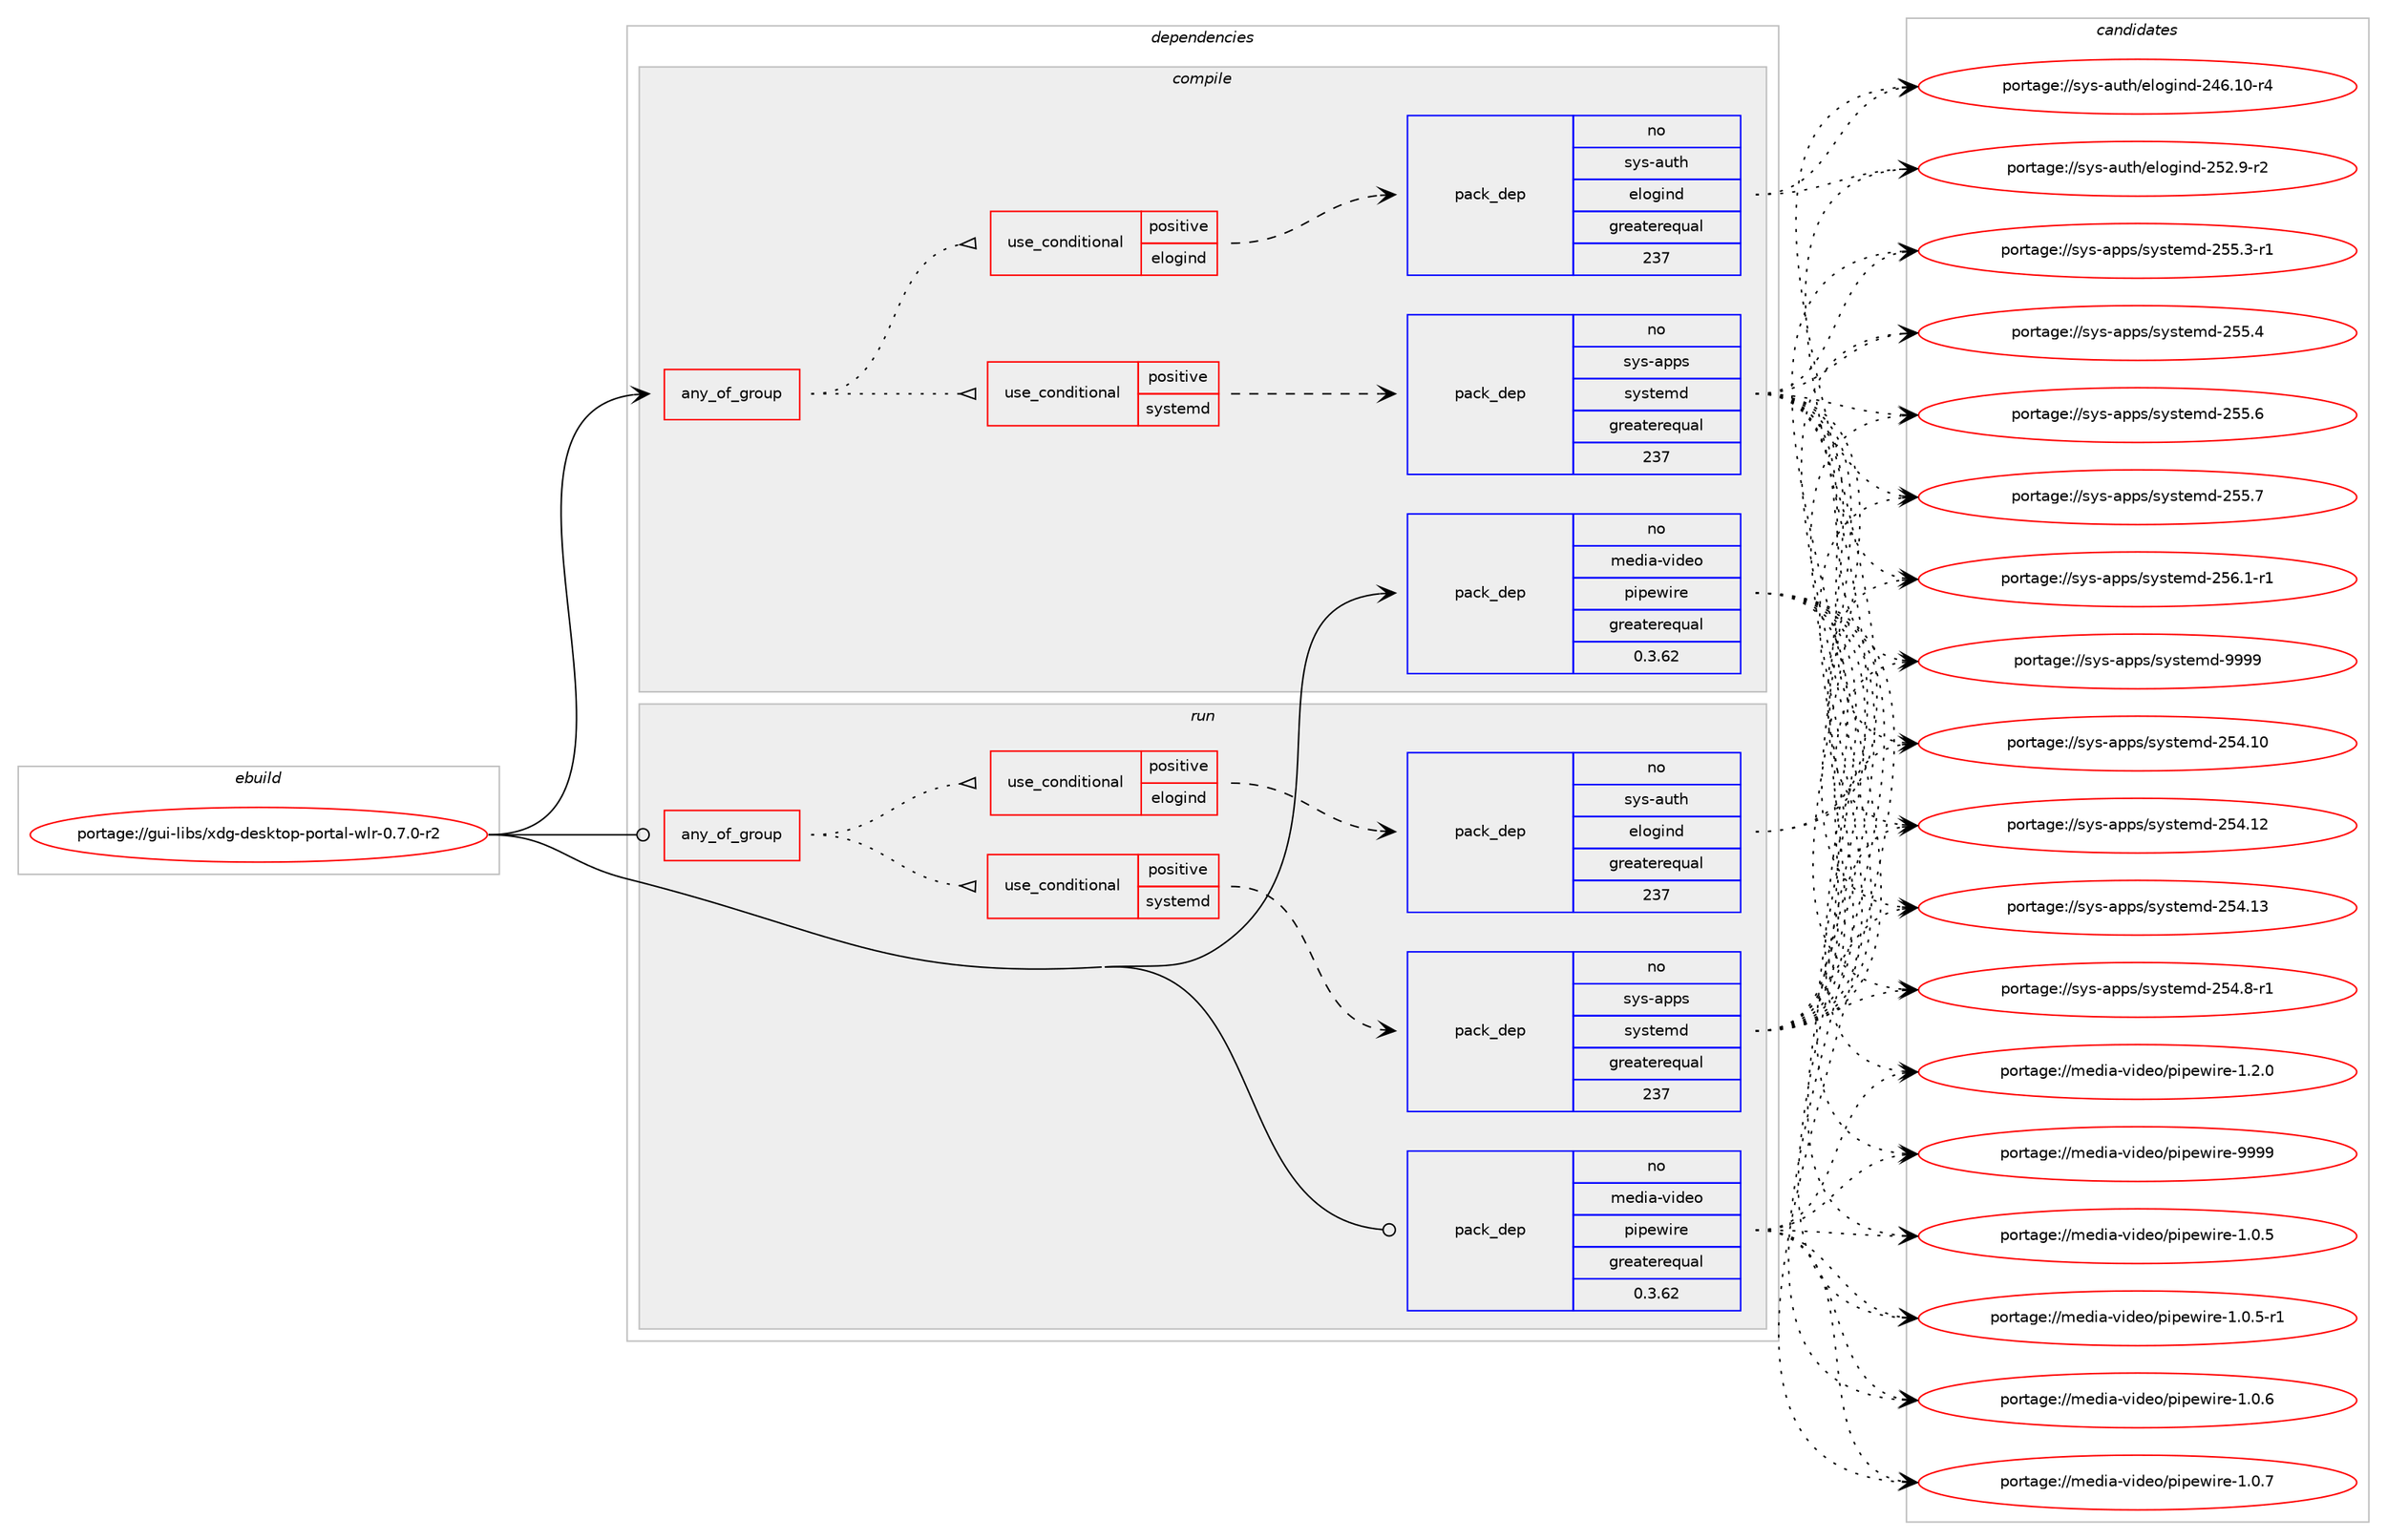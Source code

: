 digraph prolog {

# *************
# Graph options
# *************

newrank=true;
concentrate=true;
compound=true;
graph [rankdir=LR,fontname=Helvetica,fontsize=10,ranksep=1.5];#, ranksep=2.5, nodesep=0.2];
edge  [arrowhead=vee];
node  [fontname=Helvetica,fontsize=10];

# **********
# The ebuild
# **********

subgraph cluster_leftcol {
color=gray;
rank=same;
label=<<i>ebuild</i>>;
id [label="portage://gui-libs/xdg-desktop-portal-wlr-0.7.0-r2", color=red, width=4, href="../gui-libs/xdg-desktop-portal-wlr-0.7.0-r2.svg"];
}

# ****************
# The dependencies
# ****************

subgraph cluster_midcol {
color=gray;
label=<<i>dependencies</i>>;
subgraph cluster_compile {
fillcolor="#eeeeee";
style=filled;
label=<<i>compile</i>>;
subgraph any1422 {
dependency121859 [label=<<TABLE BORDER="0" CELLBORDER="1" CELLSPACING="0" CELLPADDING="4"><TR><TD CELLPADDING="10">any_of_group</TD></TR></TABLE>>, shape=none, color=red];subgraph cond65173 {
dependency121860 [label=<<TABLE BORDER="0" CELLBORDER="1" CELLSPACING="0" CELLPADDING="4"><TR><TD ROWSPAN="3" CELLPADDING="10">use_conditional</TD></TR><TR><TD>positive</TD></TR><TR><TD>systemd</TD></TR></TABLE>>, shape=none, color=red];
subgraph pack55112 {
dependency121861 [label=<<TABLE BORDER="0" CELLBORDER="1" CELLSPACING="0" CELLPADDING="4" WIDTH="220"><TR><TD ROWSPAN="6" CELLPADDING="30">pack_dep</TD></TR><TR><TD WIDTH="110">no</TD></TR><TR><TD>sys-apps</TD></TR><TR><TD>systemd</TD></TR><TR><TD>greaterequal</TD></TR><TR><TD>237</TD></TR></TABLE>>, shape=none, color=blue];
}
dependency121860:e -> dependency121861:w [weight=20,style="dashed",arrowhead="vee"];
}
dependency121859:e -> dependency121860:w [weight=20,style="dotted",arrowhead="oinv"];
subgraph cond65174 {
dependency121862 [label=<<TABLE BORDER="0" CELLBORDER="1" CELLSPACING="0" CELLPADDING="4"><TR><TD ROWSPAN="3" CELLPADDING="10">use_conditional</TD></TR><TR><TD>positive</TD></TR><TR><TD>elogind</TD></TR></TABLE>>, shape=none, color=red];
subgraph pack55113 {
dependency121863 [label=<<TABLE BORDER="0" CELLBORDER="1" CELLSPACING="0" CELLPADDING="4" WIDTH="220"><TR><TD ROWSPAN="6" CELLPADDING="30">pack_dep</TD></TR><TR><TD WIDTH="110">no</TD></TR><TR><TD>sys-auth</TD></TR><TR><TD>elogind</TD></TR><TR><TD>greaterequal</TD></TR><TR><TD>237</TD></TR></TABLE>>, shape=none, color=blue];
}
dependency121862:e -> dependency121863:w [weight=20,style="dashed",arrowhead="vee"];
}
dependency121859:e -> dependency121862:w [weight=20,style="dotted",arrowhead="oinv"];
# *** BEGIN UNKNOWN DEPENDENCY TYPE (TODO) ***
# dependency121859 -> package_dependency(portage://gui-libs/xdg-desktop-portal-wlr-0.7.0-r2,install,no,sys-libs,basu,none,[,,],[],[])
# *** END UNKNOWN DEPENDENCY TYPE (TODO) ***

}
id:e -> dependency121859:w [weight=20,style="solid",arrowhead="vee"];
# *** BEGIN UNKNOWN DEPENDENCY TYPE (TODO) ***
# id -> package_dependency(portage://gui-libs/xdg-desktop-portal-wlr-0.7.0-r2,install,no,dev-libs,inih,none,[,,],[],[])
# *** END UNKNOWN DEPENDENCY TYPE (TODO) ***

# *** BEGIN UNKNOWN DEPENDENCY TYPE (TODO) ***
# id -> package_dependency(portage://gui-libs/xdg-desktop-portal-wlr-0.7.0-r2,install,no,dev-libs,wayland,none,[,,],[],[])
# *** END UNKNOWN DEPENDENCY TYPE (TODO) ***

# *** BEGIN UNKNOWN DEPENDENCY TYPE (TODO) ***
# id -> package_dependency(portage://gui-libs/xdg-desktop-portal-wlr-0.7.0-r2,install,no,media-libs,mesa,none,[,,],[],[])
# *** END UNKNOWN DEPENDENCY TYPE (TODO) ***

subgraph pack55114 {
dependency121864 [label=<<TABLE BORDER="0" CELLBORDER="1" CELLSPACING="0" CELLPADDING="4" WIDTH="220"><TR><TD ROWSPAN="6" CELLPADDING="30">pack_dep</TD></TR><TR><TD WIDTH="110">no</TD></TR><TR><TD>media-video</TD></TR><TR><TD>pipewire</TD></TR><TR><TD>greaterequal</TD></TR><TR><TD>0.3.62</TD></TR></TABLE>>, shape=none, color=blue];
}
id:e -> dependency121864:w [weight=20,style="solid",arrowhead="vee"];
# *** BEGIN UNKNOWN DEPENDENCY TYPE (TODO) ***
# id -> package_dependency(portage://gui-libs/xdg-desktop-portal-wlr-0.7.0-r2,install,no,x11-libs,libdrm,none,[,,],[],[])
# *** END UNKNOWN DEPENDENCY TYPE (TODO) ***

}
subgraph cluster_compileandrun {
fillcolor="#eeeeee";
style=filled;
label=<<i>compile and run</i>>;
}
subgraph cluster_run {
fillcolor="#eeeeee";
style=filled;
label=<<i>run</i>>;
subgraph any1423 {
dependency121865 [label=<<TABLE BORDER="0" CELLBORDER="1" CELLSPACING="0" CELLPADDING="4"><TR><TD CELLPADDING="10">any_of_group</TD></TR></TABLE>>, shape=none, color=red];subgraph cond65175 {
dependency121866 [label=<<TABLE BORDER="0" CELLBORDER="1" CELLSPACING="0" CELLPADDING="4"><TR><TD ROWSPAN="3" CELLPADDING="10">use_conditional</TD></TR><TR><TD>positive</TD></TR><TR><TD>systemd</TD></TR></TABLE>>, shape=none, color=red];
subgraph pack55115 {
dependency121867 [label=<<TABLE BORDER="0" CELLBORDER="1" CELLSPACING="0" CELLPADDING="4" WIDTH="220"><TR><TD ROWSPAN="6" CELLPADDING="30">pack_dep</TD></TR><TR><TD WIDTH="110">no</TD></TR><TR><TD>sys-apps</TD></TR><TR><TD>systemd</TD></TR><TR><TD>greaterequal</TD></TR><TR><TD>237</TD></TR></TABLE>>, shape=none, color=blue];
}
dependency121866:e -> dependency121867:w [weight=20,style="dashed",arrowhead="vee"];
}
dependency121865:e -> dependency121866:w [weight=20,style="dotted",arrowhead="oinv"];
subgraph cond65176 {
dependency121868 [label=<<TABLE BORDER="0" CELLBORDER="1" CELLSPACING="0" CELLPADDING="4"><TR><TD ROWSPAN="3" CELLPADDING="10">use_conditional</TD></TR><TR><TD>positive</TD></TR><TR><TD>elogind</TD></TR></TABLE>>, shape=none, color=red];
subgraph pack55116 {
dependency121869 [label=<<TABLE BORDER="0" CELLBORDER="1" CELLSPACING="0" CELLPADDING="4" WIDTH="220"><TR><TD ROWSPAN="6" CELLPADDING="30">pack_dep</TD></TR><TR><TD WIDTH="110">no</TD></TR><TR><TD>sys-auth</TD></TR><TR><TD>elogind</TD></TR><TR><TD>greaterequal</TD></TR><TR><TD>237</TD></TR></TABLE>>, shape=none, color=blue];
}
dependency121868:e -> dependency121869:w [weight=20,style="dashed",arrowhead="vee"];
}
dependency121865:e -> dependency121868:w [weight=20,style="dotted",arrowhead="oinv"];
# *** BEGIN UNKNOWN DEPENDENCY TYPE (TODO) ***
# dependency121865 -> package_dependency(portage://gui-libs/xdg-desktop-portal-wlr-0.7.0-r2,run,no,sys-libs,basu,none,[,,],[],[])
# *** END UNKNOWN DEPENDENCY TYPE (TODO) ***

}
id:e -> dependency121865:w [weight=20,style="solid",arrowhead="odot"];
# *** BEGIN UNKNOWN DEPENDENCY TYPE (TODO) ***
# id -> package_dependency(portage://gui-libs/xdg-desktop-portal-wlr-0.7.0-r2,run,no,dev-libs,inih,none,[,,],[],[])
# *** END UNKNOWN DEPENDENCY TYPE (TODO) ***

# *** BEGIN UNKNOWN DEPENDENCY TYPE (TODO) ***
# id -> package_dependency(portage://gui-libs/xdg-desktop-portal-wlr-0.7.0-r2,run,no,dev-libs,wayland,none,[,,],[],[])
# *** END UNKNOWN DEPENDENCY TYPE (TODO) ***

# *** BEGIN UNKNOWN DEPENDENCY TYPE (TODO) ***
# id -> package_dependency(portage://gui-libs/xdg-desktop-portal-wlr-0.7.0-r2,run,no,media-libs,mesa,none,[,,],[],[])
# *** END UNKNOWN DEPENDENCY TYPE (TODO) ***

subgraph pack55117 {
dependency121870 [label=<<TABLE BORDER="0" CELLBORDER="1" CELLSPACING="0" CELLPADDING="4" WIDTH="220"><TR><TD ROWSPAN="6" CELLPADDING="30">pack_dep</TD></TR><TR><TD WIDTH="110">no</TD></TR><TR><TD>media-video</TD></TR><TR><TD>pipewire</TD></TR><TR><TD>greaterequal</TD></TR><TR><TD>0.3.62</TD></TR></TABLE>>, shape=none, color=blue];
}
id:e -> dependency121870:w [weight=20,style="solid",arrowhead="odot"];
# *** BEGIN UNKNOWN DEPENDENCY TYPE (TODO) ***
# id -> package_dependency(portage://gui-libs/xdg-desktop-portal-wlr-0.7.0-r2,run,no,sys-apps,xdg-desktop-portal,none,[,,],[],[])
# *** END UNKNOWN DEPENDENCY TYPE (TODO) ***

# *** BEGIN UNKNOWN DEPENDENCY TYPE (TODO) ***
# id -> package_dependency(portage://gui-libs/xdg-desktop-portal-wlr-0.7.0-r2,run,no,x11-libs,libdrm,none,[,,],[],[])
# *** END UNKNOWN DEPENDENCY TYPE (TODO) ***

}
}

# **************
# The candidates
# **************

subgraph cluster_choices {
rank=same;
color=gray;
label=<<i>candidates</i>>;

subgraph choice55112 {
color=black;
nodesep=1;
choice11512111545971121121154711512111511610110910045505352464948 [label="portage://sys-apps/systemd-254.10", color=red, width=4,href="../sys-apps/systemd-254.10.svg"];
choice11512111545971121121154711512111511610110910045505352464950 [label="portage://sys-apps/systemd-254.12", color=red, width=4,href="../sys-apps/systemd-254.12.svg"];
choice11512111545971121121154711512111511610110910045505352464951 [label="portage://sys-apps/systemd-254.13", color=red, width=4,href="../sys-apps/systemd-254.13.svg"];
choice1151211154597112112115471151211151161011091004550535246564511449 [label="portage://sys-apps/systemd-254.8-r1", color=red, width=4,href="../sys-apps/systemd-254.8-r1.svg"];
choice1151211154597112112115471151211151161011091004550535346514511449 [label="portage://sys-apps/systemd-255.3-r1", color=red, width=4,href="../sys-apps/systemd-255.3-r1.svg"];
choice115121115459711211211547115121115116101109100455053534652 [label="portage://sys-apps/systemd-255.4", color=red, width=4,href="../sys-apps/systemd-255.4.svg"];
choice115121115459711211211547115121115116101109100455053534654 [label="portage://sys-apps/systemd-255.6", color=red, width=4,href="../sys-apps/systemd-255.6.svg"];
choice115121115459711211211547115121115116101109100455053534655 [label="portage://sys-apps/systemd-255.7", color=red, width=4,href="../sys-apps/systemd-255.7.svg"];
choice1151211154597112112115471151211151161011091004550535446494511449 [label="portage://sys-apps/systemd-256.1-r1", color=red, width=4,href="../sys-apps/systemd-256.1-r1.svg"];
choice1151211154597112112115471151211151161011091004557575757 [label="portage://sys-apps/systemd-9999", color=red, width=4,href="../sys-apps/systemd-9999.svg"];
dependency121861:e -> choice11512111545971121121154711512111511610110910045505352464948:w [style=dotted,weight="100"];
dependency121861:e -> choice11512111545971121121154711512111511610110910045505352464950:w [style=dotted,weight="100"];
dependency121861:e -> choice11512111545971121121154711512111511610110910045505352464951:w [style=dotted,weight="100"];
dependency121861:e -> choice1151211154597112112115471151211151161011091004550535246564511449:w [style=dotted,weight="100"];
dependency121861:e -> choice1151211154597112112115471151211151161011091004550535346514511449:w [style=dotted,weight="100"];
dependency121861:e -> choice115121115459711211211547115121115116101109100455053534652:w [style=dotted,weight="100"];
dependency121861:e -> choice115121115459711211211547115121115116101109100455053534654:w [style=dotted,weight="100"];
dependency121861:e -> choice115121115459711211211547115121115116101109100455053534655:w [style=dotted,weight="100"];
dependency121861:e -> choice1151211154597112112115471151211151161011091004550535446494511449:w [style=dotted,weight="100"];
dependency121861:e -> choice1151211154597112112115471151211151161011091004557575757:w [style=dotted,weight="100"];
}
subgraph choice55113 {
color=black;
nodesep=1;
choice115121115459711711610447101108111103105110100455052544649484511452 [label="portage://sys-auth/elogind-246.10-r4", color=red, width=4,href="../sys-auth/elogind-246.10-r4.svg"];
choice1151211154597117116104471011081111031051101004550535046574511450 [label="portage://sys-auth/elogind-252.9-r2", color=red, width=4,href="../sys-auth/elogind-252.9-r2.svg"];
dependency121863:e -> choice115121115459711711610447101108111103105110100455052544649484511452:w [style=dotted,weight="100"];
dependency121863:e -> choice1151211154597117116104471011081111031051101004550535046574511450:w [style=dotted,weight="100"];
}
subgraph choice55114 {
color=black;
nodesep=1;
choice109101100105974511810510010111147112105112101119105114101454946484653 [label="portage://media-video/pipewire-1.0.5", color=red, width=4,href="../media-video/pipewire-1.0.5.svg"];
choice1091011001059745118105100101111471121051121011191051141014549464846534511449 [label="portage://media-video/pipewire-1.0.5-r1", color=red, width=4,href="../media-video/pipewire-1.0.5-r1.svg"];
choice109101100105974511810510010111147112105112101119105114101454946484654 [label="portage://media-video/pipewire-1.0.6", color=red, width=4,href="../media-video/pipewire-1.0.6.svg"];
choice109101100105974511810510010111147112105112101119105114101454946484655 [label="portage://media-video/pipewire-1.0.7", color=red, width=4,href="../media-video/pipewire-1.0.7.svg"];
choice109101100105974511810510010111147112105112101119105114101454946504648 [label="portage://media-video/pipewire-1.2.0", color=red, width=4,href="../media-video/pipewire-1.2.0.svg"];
choice1091011001059745118105100101111471121051121011191051141014557575757 [label="portage://media-video/pipewire-9999", color=red, width=4,href="../media-video/pipewire-9999.svg"];
dependency121864:e -> choice109101100105974511810510010111147112105112101119105114101454946484653:w [style=dotted,weight="100"];
dependency121864:e -> choice1091011001059745118105100101111471121051121011191051141014549464846534511449:w [style=dotted,weight="100"];
dependency121864:e -> choice109101100105974511810510010111147112105112101119105114101454946484654:w [style=dotted,weight="100"];
dependency121864:e -> choice109101100105974511810510010111147112105112101119105114101454946484655:w [style=dotted,weight="100"];
dependency121864:e -> choice109101100105974511810510010111147112105112101119105114101454946504648:w [style=dotted,weight="100"];
dependency121864:e -> choice1091011001059745118105100101111471121051121011191051141014557575757:w [style=dotted,weight="100"];
}
subgraph choice55115 {
color=black;
nodesep=1;
choice11512111545971121121154711512111511610110910045505352464948 [label="portage://sys-apps/systemd-254.10", color=red, width=4,href="../sys-apps/systemd-254.10.svg"];
choice11512111545971121121154711512111511610110910045505352464950 [label="portage://sys-apps/systemd-254.12", color=red, width=4,href="../sys-apps/systemd-254.12.svg"];
choice11512111545971121121154711512111511610110910045505352464951 [label="portage://sys-apps/systemd-254.13", color=red, width=4,href="../sys-apps/systemd-254.13.svg"];
choice1151211154597112112115471151211151161011091004550535246564511449 [label="portage://sys-apps/systemd-254.8-r1", color=red, width=4,href="../sys-apps/systemd-254.8-r1.svg"];
choice1151211154597112112115471151211151161011091004550535346514511449 [label="portage://sys-apps/systemd-255.3-r1", color=red, width=4,href="../sys-apps/systemd-255.3-r1.svg"];
choice115121115459711211211547115121115116101109100455053534652 [label="portage://sys-apps/systemd-255.4", color=red, width=4,href="../sys-apps/systemd-255.4.svg"];
choice115121115459711211211547115121115116101109100455053534654 [label="portage://sys-apps/systemd-255.6", color=red, width=4,href="../sys-apps/systemd-255.6.svg"];
choice115121115459711211211547115121115116101109100455053534655 [label="portage://sys-apps/systemd-255.7", color=red, width=4,href="../sys-apps/systemd-255.7.svg"];
choice1151211154597112112115471151211151161011091004550535446494511449 [label="portage://sys-apps/systemd-256.1-r1", color=red, width=4,href="../sys-apps/systemd-256.1-r1.svg"];
choice1151211154597112112115471151211151161011091004557575757 [label="portage://sys-apps/systemd-9999", color=red, width=4,href="../sys-apps/systemd-9999.svg"];
dependency121867:e -> choice11512111545971121121154711512111511610110910045505352464948:w [style=dotted,weight="100"];
dependency121867:e -> choice11512111545971121121154711512111511610110910045505352464950:w [style=dotted,weight="100"];
dependency121867:e -> choice11512111545971121121154711512111511610110910045505352464951:w [style=dotted,weight="100"];
dependency121867:e -> choice1151211154597112112115471151211151161011091004550535246564511449:w [style=dotted,weight="100"];
dependency121867:e -> choice1151211154597112112115471151211151161011091004550535346514511449:w [style=dotted,weight="100"];
dependency121867:e -> choice115121115459711211211547115121115116101109100455053534652:w [style=dotted,weight="100"];
dependency121867:e -> choice115121115459711211211547115121115116101109100455053534654:w [style=dotted,weight="100"];
dependency121867:e -> choice115121115459711211211547115121115116101109100455053534655:w [style=dotted,weight="100"];
dependency121867:e -> choice1151211154597112112115471151211151161011091004550535446494511449:w [style=dotted,weight="100"];
dependency121867:e -> choice1151211154597112112115471151211151161011091004557575757:w [style=dotted,weight="100"];
}
subgraph choice55116 {
color=black;
nodesep=1;
choice115121115459711711610447101108111103105110100455052544649484511452 [label="portage://sys-auth/elogind-246.10-r4", color=red, width=4,href="../sys-auth/elogind-246.10-r4.svg"];
choice1151211154597117116104471011081111031051101004550535046574511450 [label="portage://sys-auth/elogind-252.9-r2", color=red, width=4,href="../sys-auth/elogind-252.9-r2.svg"];
dependency121869:e -> choice115121115459711711610447101108111103105110100455052544649484511452:w [style=dotted,weight="100"];
dependency121869:e -> choice1151211154597117116104471011081111031051101004550535046574511450:w [style=dotted,weight="100"];
}
subgraph choice55117 {
color=black;
nodesep=1;
choice109101100105974511810510010111147112105112101119105114101454946484653 [label="portage://media-video/pipewire-1.0.5", color=red, width=4,href="../media-video/pipewire-1.0.5.svg"];
choice1091011001059745118105100101111471121051121011191051141014549464846534511449 [label="portage://media-video/pipewire-1.0.5-r1", color=red, width=4,href="../media-video/pipewire-1.0.5-r1.svg"];
choice109101100105974511810510010111147112105112101119105114101454946484654 [label="portage://media-video/pipewire-1.0.6", color=red, width=4,href="../media-video/pipewire-1.0.6.svg"];
choice109101100105974511810510010111147112105112101119105114101454946484655 [label="portage://media-video/pipewire-1.0.7", color=red, width=4,href="../media-video/pipewire-1.0.7.svg"];
choice109101100105974511810510010111147112105112101119105114101454946504648 [label="portage://media-video/pipewire-1.2.0", color=red, width=4,href="../media-video/pipewire-1.2.0.svg"];
choice1091011001059745118105100101111471121051121011191051141014557575757 [label="portage://media-video/pipewire-9999", color=red, width=4,href="../media-video/pipewire-9999.svg"];
dependency121870:e -> choice109101100105974511810510010111147112105112101119105114101454946484653:w [style=dotted,weight="100"];
dependency121870:e -> choice1091011001059745118105100101111471121051121011191051141014549464846534511449:w [style=dotted,weight="100"];
dependency121870:e -> choice109101100105974511810510010111147112105112101119105114101454946484654:w [style=dotted,weight="100"];
dependency121870:e -> choice109101100105974511810510010111147112105112101119105114101454946484655:w [style=dotted,weight="100"];
dependency121870:e -> choice109101100105974511810510010111147112105112101119105114101454946504648:w [style=dotted,weight="100"];
dependency121870:e -> choice1091011001059745118105100101111471121051121011191051141014557575757:w [style=dotted,weight="100"];
}
}

}
